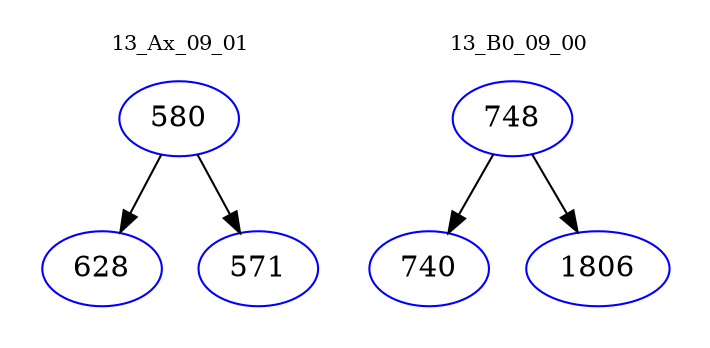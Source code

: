 digraph{
subgraph cluster_0 {
color = white
label = "13_Ax_09_01";
fontsize=10;
T0_580 [label="580", color="blue"]
T0_580 -> T0_628 [color="black"]
T0_628 [label="628", color="blue"]
T0_580 -> T0_571 [color="black"]
T0_571 [label="571", color="blue"]
}
subgraph cluster_1 {
color = white
label = "13_B0_09_00";
fontsize=10;
T1_748 [label="748", color="blue"]
T1_748 -> T1_740 [color="black"]
T1_740 [label="740", color="blue"]
T1_748 -> T1_1806 [color="black"]
T1_1806 [label="1806", color="blue"]
}
}
